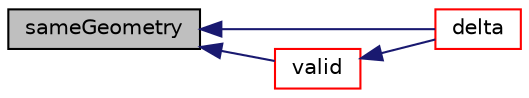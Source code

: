 digraph "sameGeometry"
{
  bgcolor="transparent";
  edge [fontname="Helvetica",fontsize="10",labelfontname="Helvetica",labelfontsize="10"];
  node [fontname="Helvetica",fontsize="10",shape=record];
  rankdir="LR";
  Node45 [label="sameGeometry",height=0.2,width=0.4,color="black", fillcolor="grey75", style="filled", fontcolor="black"];
  Node45 -> Node46 [dir="back",color="midnightblue",fontsize="10",style="solid",fontname="Helvetica"];
  Node46 [label="delta",height=0.2,width=0.4,color="red",URL="$a32249.html#a29b35039face980fbd644473e52bd7b0"];
  Node45 -> Node50 [dir="back",color="midnightblue",fontsize="10",style="solid",fontname="Helvetica"];
  Node50 [label="valid",height=0.2,width=0.4,color="red",URL="$a32249.html#aa4ad85c1548bba1f67ef9566c82f7baa",tooltip="Check whether origin has been changed at all or. "];
  Node50 -> Node46 [dir="back",color="midnightblue",fontsize="10",style="solid",fontname="Helvetica"];
}
